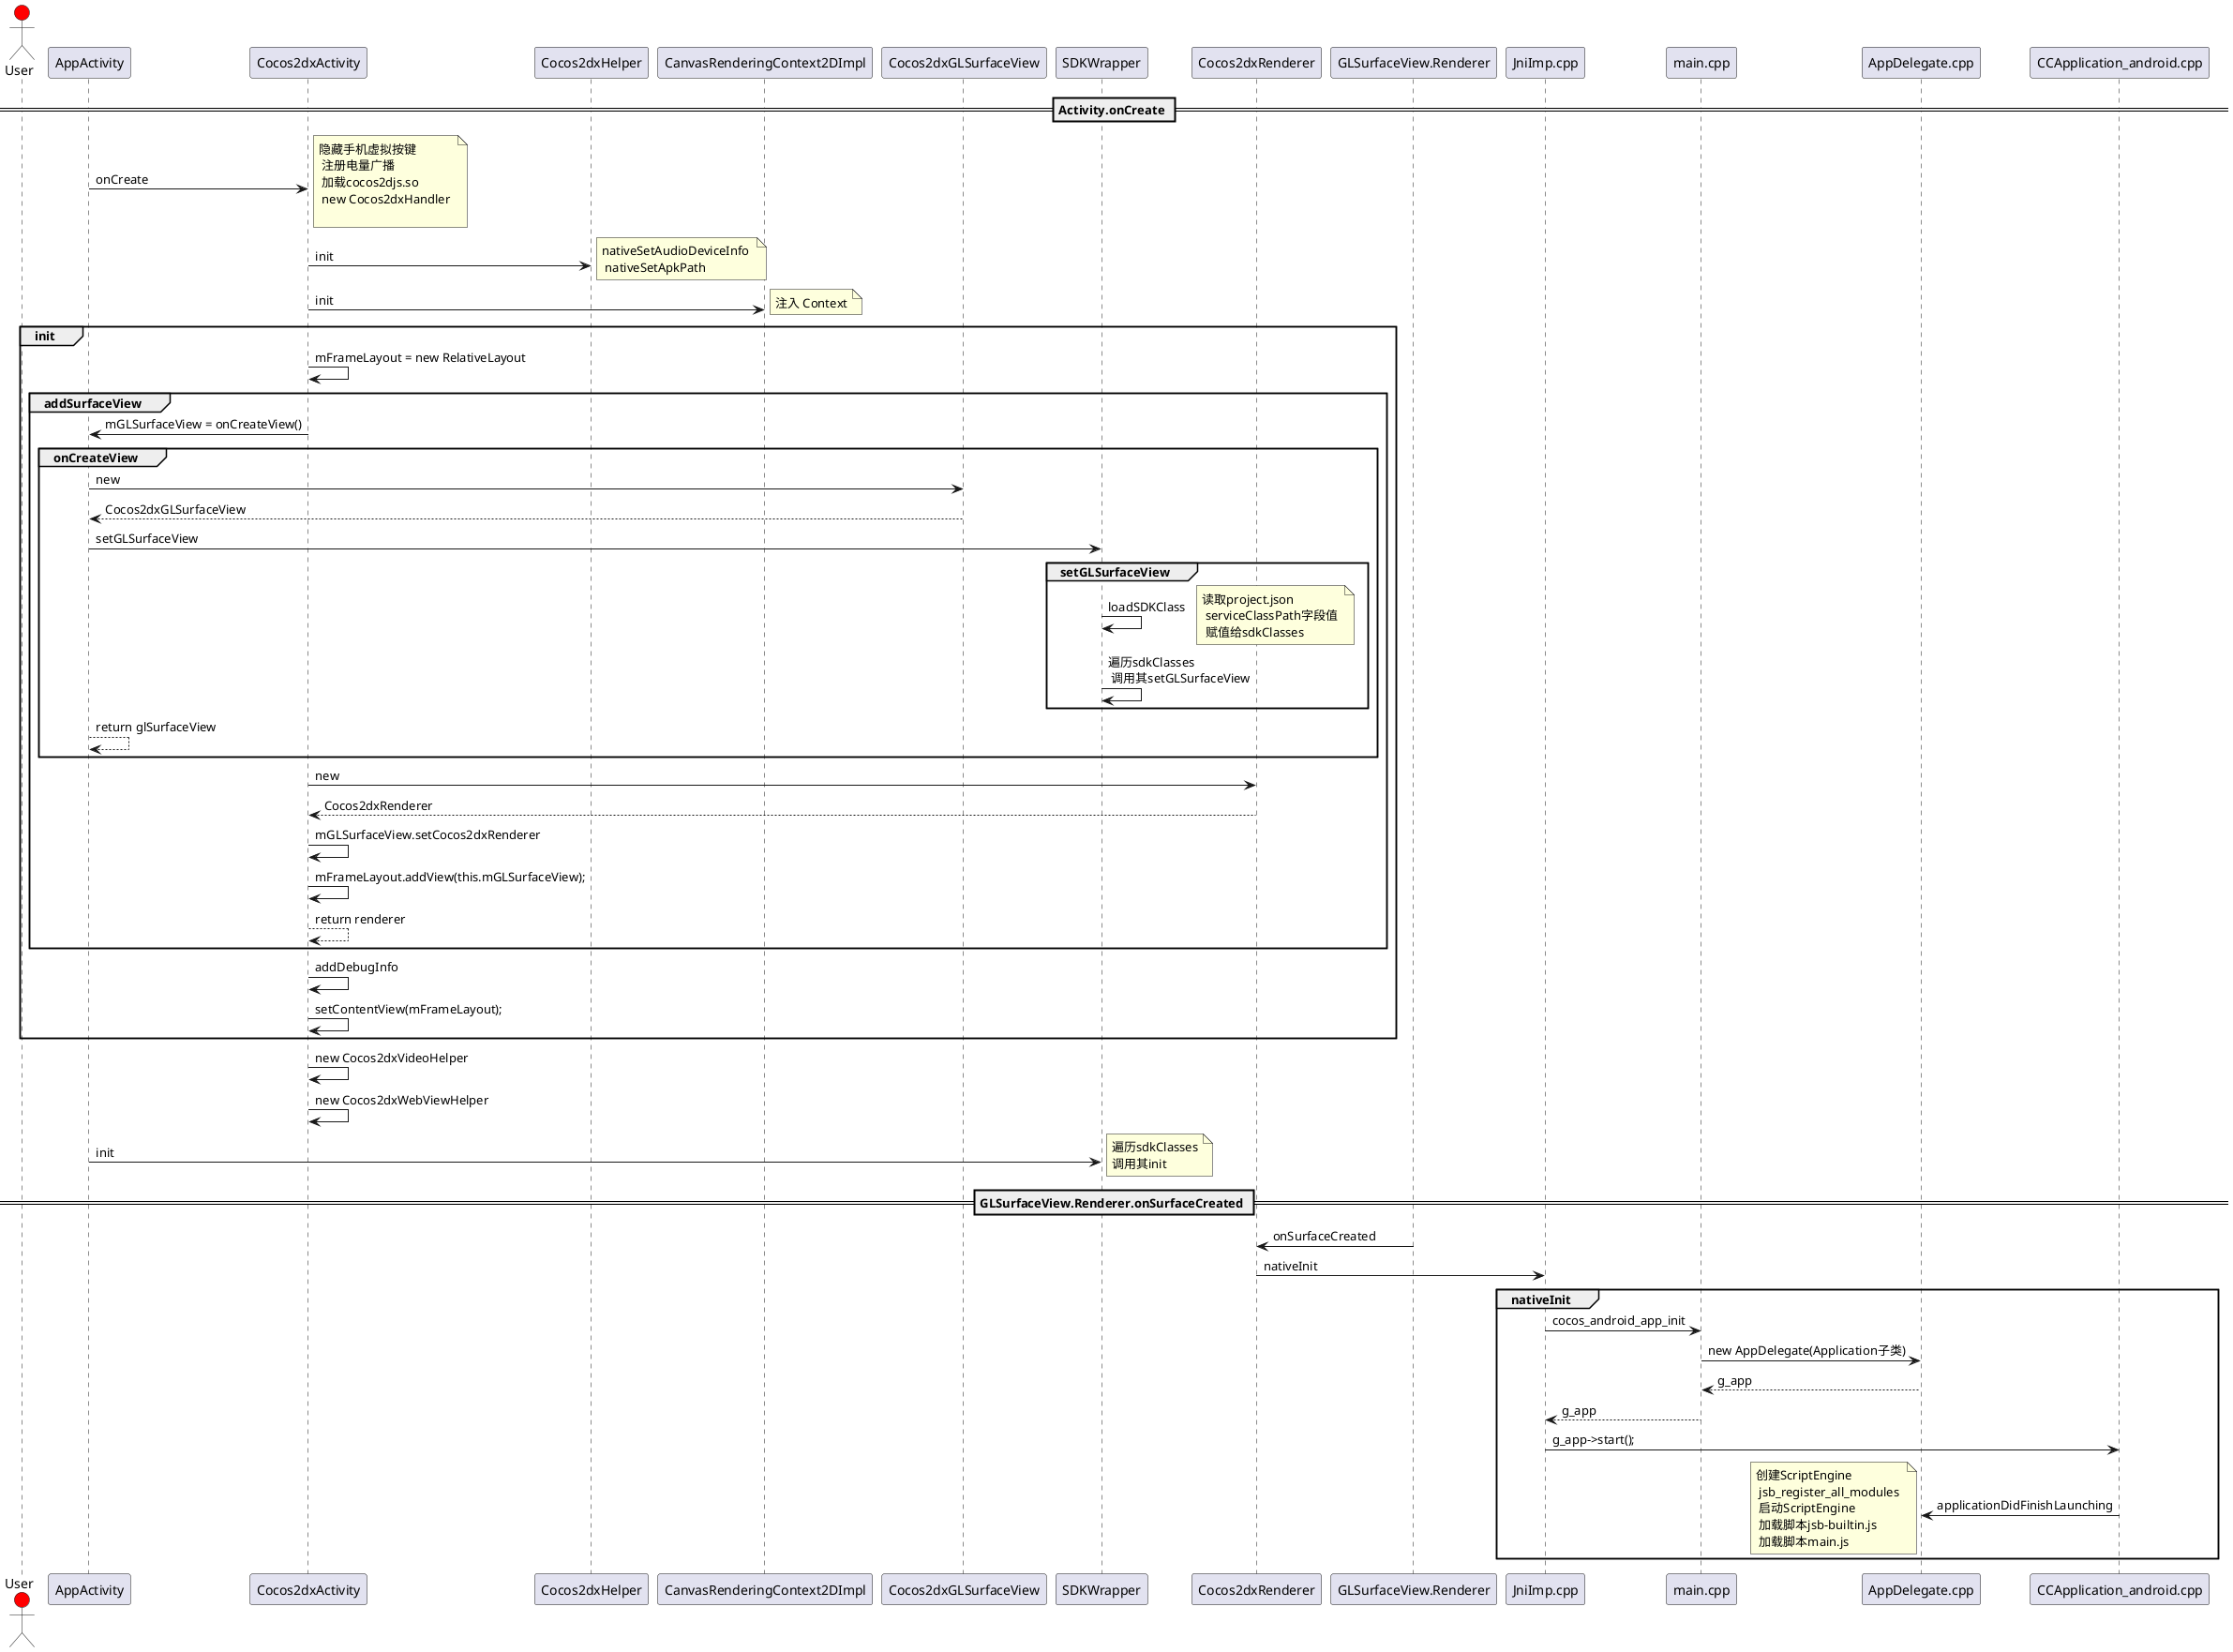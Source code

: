 @startuml
actor User #red
== Activity.onCreate ==
AppActivity -> Cocos2dxActivity : onCreate
note right: 隐藏手机虚拟按键 \n 注册电量广播 \n 加载cocos2djs.so \n new Cocos2dxHandler \n
Cocos2dxActivity -> Cocos2dxHelper : init
note right : nativeSetAudioDeviceInfo \n nativeSetApkPath 
Cocos2dxActivity -> CanvasRenderingContext2DImpl : init
note right: 注入 Context

group init
Cocos2dxActivity -> Cocos2dxActivity : mFrameLayout = new RelativeLayout

group addSurfaceView
Cocos2dxActivity -> AppActivity : mGLSurfaceView = onCreateView()

group onCreateView
AppActivity -> Cocos2dxGLSurfaceView : new
return Cocos2dxGLSurfaceView
AppActivity -> SDKWrapper : setGLSurfaceView

group setGLSurfaceView
SDKWrapper -> SDKWrapper : loadSDKClass
note right: 读取project.json \n serviceClassPath字段值 \n 赋值给sdkClasses
SDKWrapper -> SDKWrapper : 遍历sdkClasses \n 调用其setGLSurfaceView
end

AppActivity --> AppActivity : return glSurfaceView
end

Cocos2dxActivity -> Cocos2dxRenderer : new 
return Cocos2dxRenderer
Cocos2dxActivity -> Cocos2dxActivity : mGLSurfaceView.setCocos2dxRenderer
Cocos2dxActivity -> Cocos2dxActivity : mFrameLayout.addView(this.mGLSurfaceView);
Cocos2dxActivity --> Cocos2dxActivity : return renderer
end

Cocos2dxActivity -> Cocos2dxActivity : addDebugInfo
Cocos2dxActivity -> Cocos2dxActivity : setContentView(mFrameLayout);
end

Cocos2dxActivity -> Cocos2dxActivity : new Cocos2dxVideoHelper
Cocos2dxActivity -> Cocos2dxActivity : new Cocos2dxWebViewHelper

AppActivity -> SDKWrapper : init
note right: 遍历sdkClasses\n调用其init

== GLSurfaceView.Renderer.onSurfaceCreated ==
GLSurfaceView.Renderer -> Cocos2dxRenderer : onSurfaceCreated
Cocos2dxRenderer -> JniImp.cpp : nativeInit

group nativeInit
JniImp.cpp -> main.cpp : cocos_android_app_init
main.cpp -> AppDelegate.cpp : new AppDelegate(Application子类)
return g_app
main.cpp --> JniImp.cpp : g_app
JniImp.cpp -> CCApplication_android.cpp : g_app->start();
CCApplication_android.cpp -> AppDelegate.cpp : applicationDidFinishLaunching
note left: 创建ScriptEngine \n jsb_register_all_modules \n 启动ScriptEngine \n 加载脚本jsb-builtin.js \n 加载脚本main.js
end

@enduml